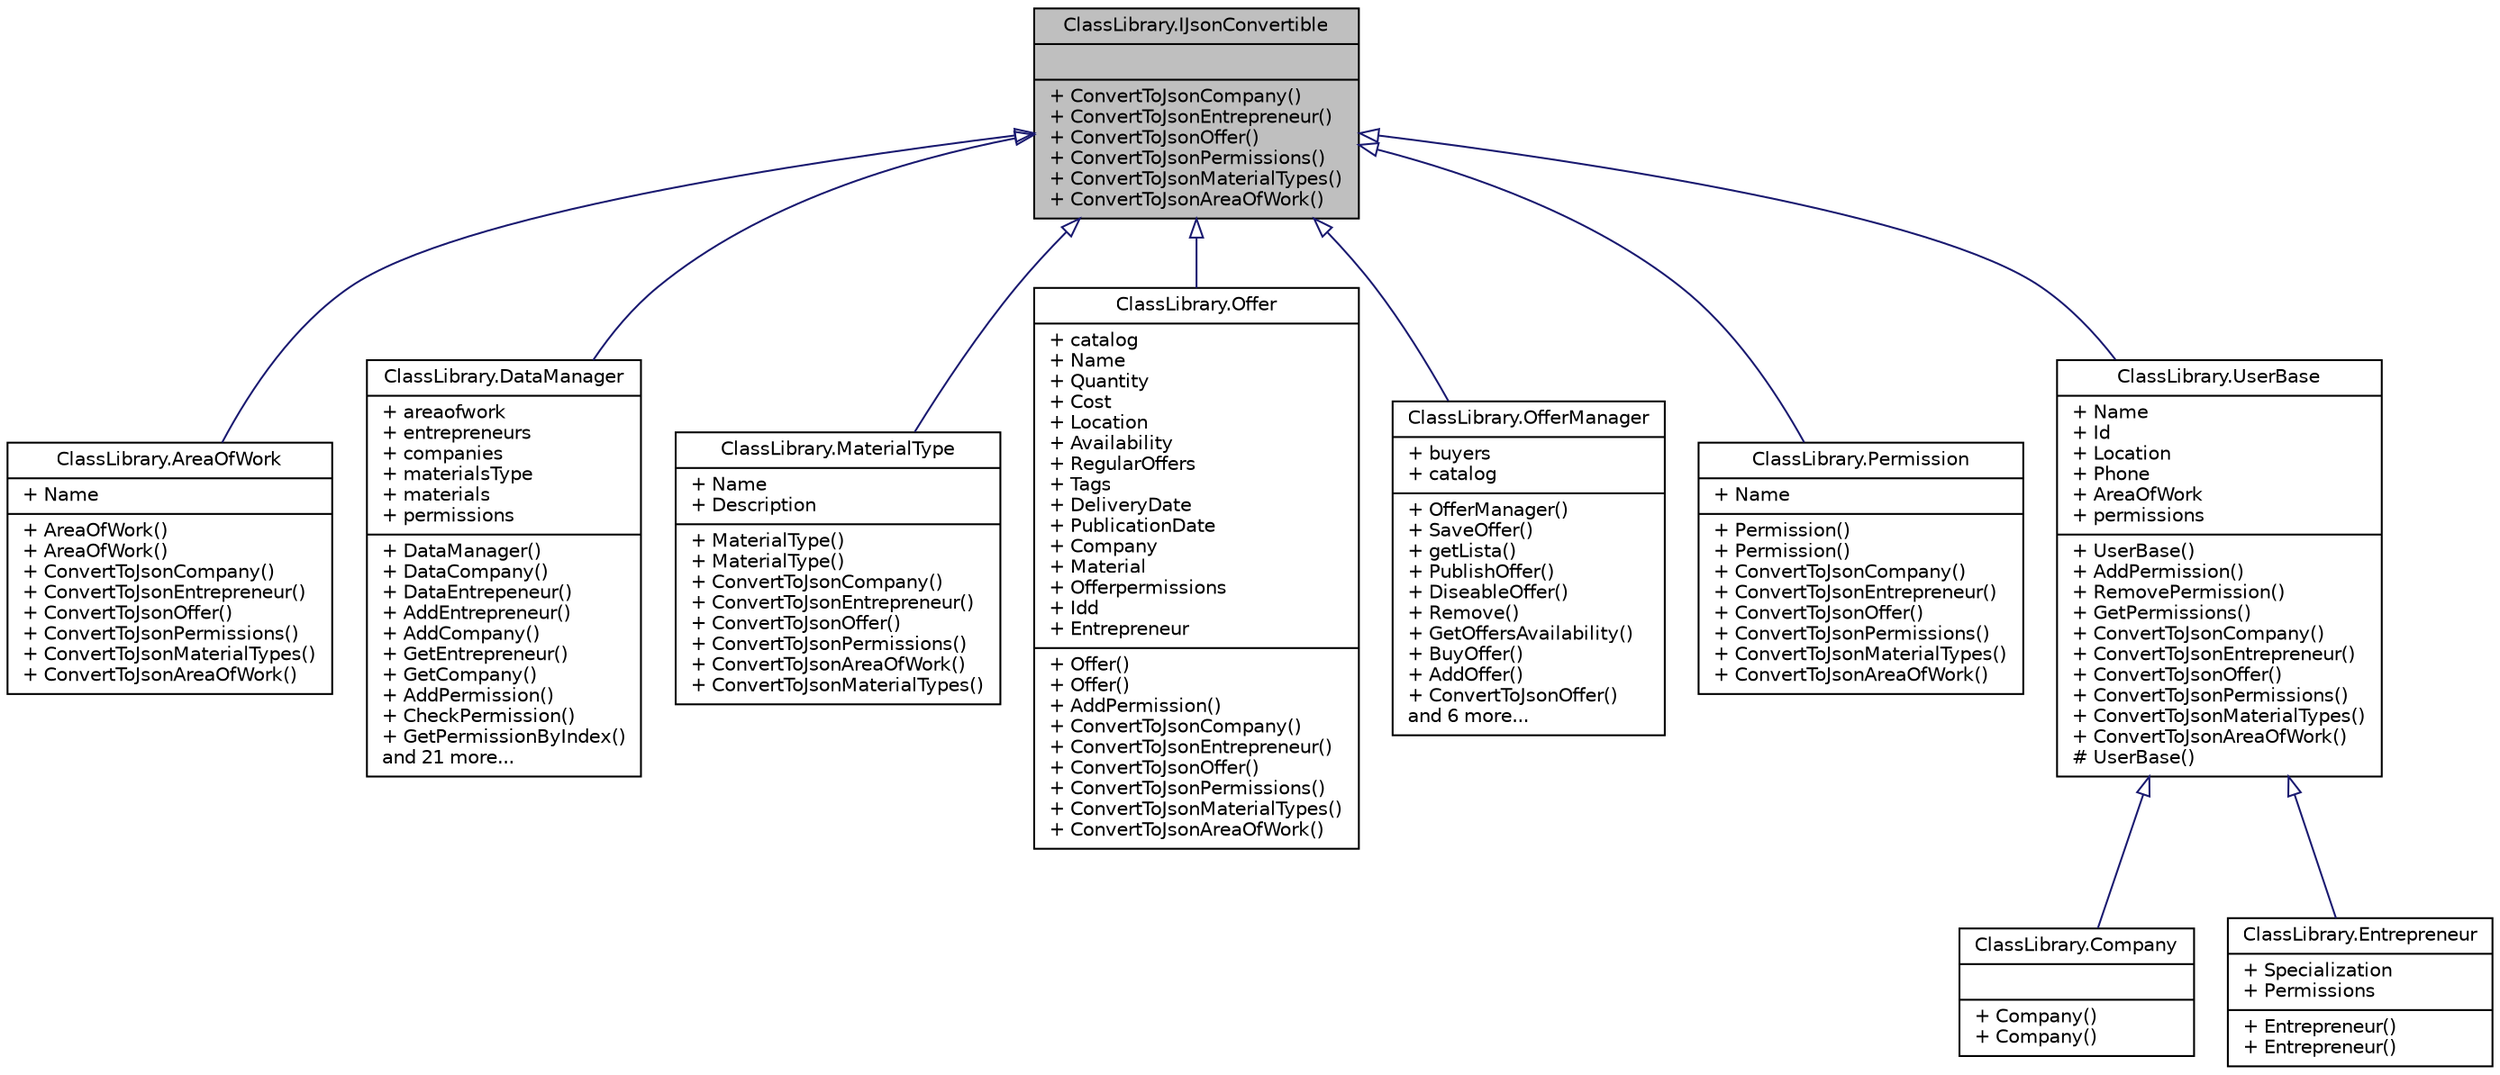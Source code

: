 digraph "ClassLibrary.IJsonConvertible"
{
 // INTERACTIVE_SVG=YES
 // LATEX_PDF_SIZE
  edge [fontname="Helvetica",fontsize="10",labelfontname="Helvetica",labelfontsize="10"];
  node [fontname="Helvetica",fontsize="10",shape=record];
  Node1 [label="{ClassLibrary.IJsonConvertible\n||+ ConvertToJsonCompany()\l+ ConvertToJsonEntrepreneur()\l+ ConvertToJsonOffer()\l+ ConvertToJsonPermissions()\l+ ConvertToJsonMaterialTypes()\l+ ConvertToJsonAreaOfWork()\l}",height=0.2,width=0.4,color="black", fillcolor="grey75", style="filled", fontcolor="black",tooltip="Define el tipo que tienen los objetos que pueden ser serializados en y deserializados desde texto en ..."];
  Node1 -> Node2 [dir="back",color="midnightblue",fontsize="10",style="solid",arrowtail="onormal",fontname="Helvetica"];
  Node2 [label="{ClassLibrary.AreaOfWork\n|+ Name\l|+ AreaOfWork()\l+ AreaOfWork()\l+ ConvertToJsonCompany()\l+ ConvertToJsonEntrepreneur()\l+ ConvertToJsonOffer()\l+ ConvertToJsonPermissions()\l+ ConvertToJsonMaterialTypes()\l+ ConvertToJsonAreaOfWork()\l}",height=0.2,width=0.4,color="black", fillcolor="white", style="filled",URL="$classClassLibrary_1_1AreaOfWork.html",tooltip="Representa una categoria de una empresa EXPERT : Esta clase es una clase base del programa que contie..."];
  Node1 -> Node3 [dir="back",color="midnightblue",fontsize="10",style="solid",arrowtail="onormal",fontname="Helvetica"];
  Node3 [label="{ClassLibrary.DataManager\n|+ areaofwork\l+ entrepreneurs\l+ companies\l+ materialsType\l+ materials\l+ permissions\l|+ DataManager()\l+ DataCompany()\l+ DataEntrepeneur()\l+ AddEntrepreneur()\l+ AddCompany()\l+ GetEntrepreneur()\l+ GetCompany()\l+ AddPermission()\l+ CheckPermission()\l+ GetPermissionByIndex()\land 21 more...\l}",height=0.2,width=0.4,color="black", fillcolor="white", style="filled",URL="$classClassLibrary_1_1DataManager.html",tooltip="/// Esta clase es la encargada de manejar los datos de AreaOfWork(Rubros) MaterialsTypes y Permission..."];
  Node1 -> Node4 [dir="back",color="midnightblue",fontsize="10",style="solid",arrowtail="onormal",fontname="Helvetica"];
  Node4 [label="{ClassLibrary.MaterialType\n|+ Name\l+ Description\l|+ MaterialType()\l+ MaterialType()\l+ ConvertToJsonCompany()\l+ ConvertToJsonEntrepreneur()\l+ ConvertToJsonOffer()\l+ ConvertToJsonPermissions()\l+ ConvertToJsonAreaOfWork()\l+ ConvertToJsonMaterialTypes()\l}",height=0.2,width=0.4,color="black", fillcolor="white", style="filled",URL="$classClassLibrary_1_1MaterialType.html",tooltip="Esta clase representa los tipos de materiales"];
  Node1 -> Node5 [dir="back",color="midnightblue",fontsize="10",style="solid",arrowtail="onormal",fontname="Helvetica"];
  Node5 [label="{ClassLibrary.Offer\n|+ catalog\l+ Name\l+ Quantity\l+ Cost\l+ Location\l+ Availability\l+ RegularOffers\l+ Tags\l+ DeliveryDate\l+ PublicationDate\l+ Company\l+ Material\l+ Offerpermissions\l+ Idd\l+ Entrepreneur\l|+ Offer()\l+ Offer()\l+ AddPermission()\l+ ConvertToJsonCompany()\l+ ConvertToJsonEntrepreneur()\l+ ConvertToJsonOffer()\l+ ConvertToJsonPermissions()\l+ ConvertToJsonMaterialTypes()\l+ ConvertToJsonAreaOfWork()\l}",height=0.2,width=0.4,color="black", fillcolor="white", style="filled",URL="$classClassLibrary_1_1Offer.html",tooltip="Esta clase esteblece los parametros necesarios para la creacion de la oferta. Implementa el patron SR..."];
  Node1 -> Node6 [dir="back",color="midnightblue",fontsize="10",style="solid",arrowtail="onormal",fontname="Helvetica"];
  Node6 [label="{ClassLibrary.OfferManager\n|+ buyers\l+ catalog\l|+ OfferManager()\l+ SaveOffer()\l+ getLista()\l+ PublishOffer()\l+ DiseableOffer()\l+ Remove()\l+ GetOffersAvailability()\l+ BuyOffer()\l+ AddOffer()\l+ ConvertToJsonOffer()\land 6 more...\l}",height=0.2,width=0.4,color="black", fillcolor="white", style="filled",URL="$classClassLibrary_1_1OfferManager.html",tooltip="En esta clase se puede ver el uso del patrona Expert, y que es experto en el manejo de las ofertas de..."];
  Node1 -> Node7 [dir="back",color="midnightblue",fontsize="10",style="solid",arrowtail="onormal",fontname="Helvetica"];
  Node7 [label="{ClassLibrary.Permission\n|+ Name\l|+ Permission()\l+ Permission()\l+ ConvertToJsonCompany()\l+ ConvertToJsonEntrepreneur()\l+ ConvertToJsonOffer()\l+ ConvertToJsonPermissions()\l+ ConvertToJsonMaterialTypes()\l+ ConvertToJsonAreaOfWork()\l}",height=0.2,width=0.4,color="black", fillcolor="white", style="filled",URL="$classClassLibrary_1_1Permission.html",tooltip="Esta clase representa los permisos de las empresas, ofertas y emprendedores EXPERT : Esta clase es un..."];
  Node1 -> Node8 [dir="back",color="midnightblue",fontsize="10",style="solid",arrowtail="onormal",fontname="Helvetica"];
  Node8 [label="{ClassLibrary.UserBase\n|+ Name\l+ Id\l+ Location\l+ Phone\l+ AreaOfWork\l+ permissions\l|+ UserBase()\l+ AddPermission()\l+ RemovePermission()\l+ GetPermissions()\l+ ConvertToJsonCompany()\l+ ConvertToJsonEntrepreneur()\l+ ConvertToJsonOffer()\l+ ConvertToJsonPermissions()\l+ ConvertToJsonMaterialTypes()\l+ ConvertToJsonAreaOfWork()\l# UserBase()\l}",height=0.2,width=0.4,color="black", fillcolor="white", style="filled",URL="$classClassLibrary_1_1UserBase.html",tooltip="Esta clase define las propiedades y comportamiento que comparten los diferentes usuarios de la empres..."];
  Node8 -> Node9 [dir="back",color="midnightblue",fontsize="10",style="solid",arrowtail="onormal",fontname="Helvetica"];
  Node9 [label="{ClassLibrary.Company\n||+ Company()\l+ Company()\l}",height=0.2,width=0.4,color="black", fillcolor="white", style="filled",URL="$classClassLibrary_1_1Company.html",tooltip="Clase que representa a un usuario del tipo compania dentro del programa EXPERT : Esta clase es una cl..."];
  Node8 -> Node10 [dir="back",color="midnightblue",fontsize="10",style="solid",arrowtail="onormal",fontname="Helvetica"];
  Node10 [label="{ClassLibrary.Entrepreneur\n|+ Specialization\l+ Permissions\l|+ Entrepreneur()\l+ Entrepreneur()\l}",height=0.2,width=0.4,color="black", fillcolor="white", style="filled",URL="$classClassLibrary_1_1Entrepreneur.html",tooltip="Esta clase representa al emprendedor el cual hereda metodos y atributos de la clase UserBase EXPERT :..."];
}
